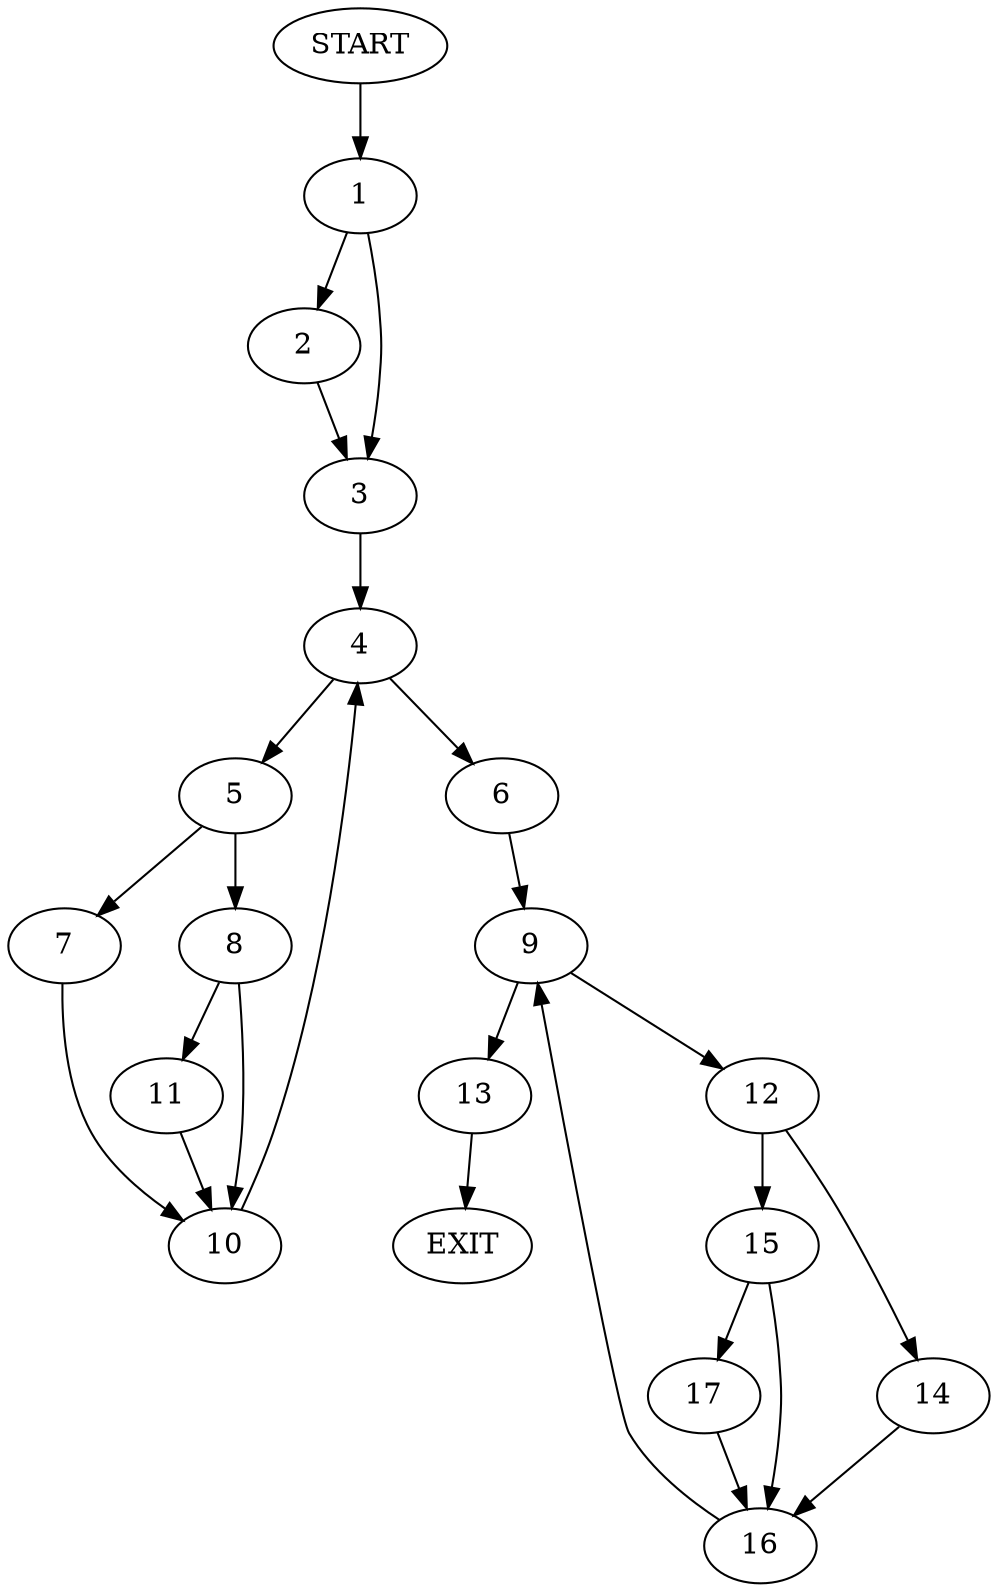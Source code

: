 digraph {
0 [label="START"]
18 [label="EXIT"]
0 -> 1
1 -> 2
1 -> 3
3 -> 4
2 -> 3
4 -> 5
4 -> 6
5 -> 7
5 -> 8
6 -> 9
8 -> 10
8 -> 11
7 -> 10
10 -> 4
11 -> 10
9 -> 12
9 -> 13
12 -> 14
12 -> 15
13 -> 18
14 -> 16
15 -> 17
15 -> 16
16 -> 9
17 -> 16
}
